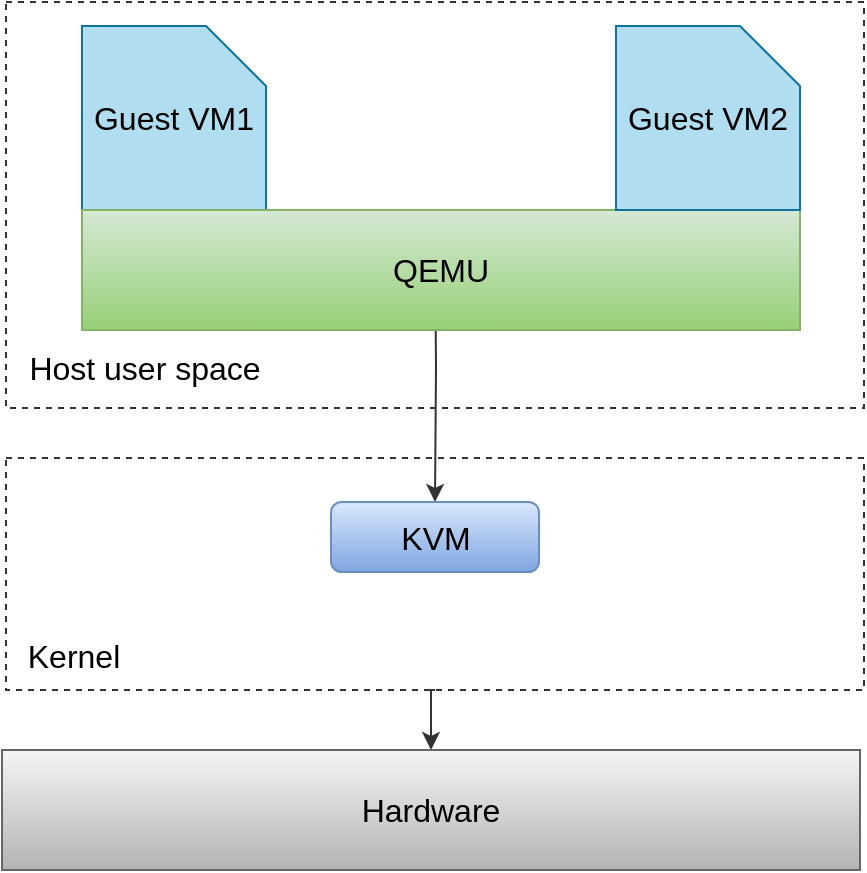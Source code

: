 <mxfile version="19.0.1" type="google"><diagram id="1QOGWvgjnIA6tVybr6u9" name="Page-1"><mxGraphModel grid="0" page="1" gridSize="10" guides="1" tooltips="1" connect="1" arrows="1" fold="1" pageScale="1" pageWidth="1100" pageHeight="1700" math="0" shadow="0"><root><mxCell id="0"/><mxCell id="1" parent="0"/><mxCell id="FWj2S3B8LP1RzFjlesmH-13" style="edgeStyle=orthogonalEdgeStyle;rounded=0;orthogonalLoop=1;jettySize=auto;html=1;exitX=0.5;exitY=1;exitDx=0;exitDy=0;fontSize=16;strokeColor=none;" edge="1" parent="1" target="FWj2S3B8LP1RzFjlesmH-7"><mxGeometry relative="1" as="geometry"><mxPoint x="541.5" y="316" as="sourcePoint"/></mxGeometry></mxCell><mxCell id="FWj2S3B8LP1RzFjlesmH-15" style="edgeStyle=orthogonalEdgeStyle;rounded=0;orthogonalLoop=1;jettySize=auto;html=1;exitX=0.5;exitY=1;exitDx=0;exitDy=0;entryX=0.5;entryY=0;entryDx=0;entryDy=0;fontSize=16;strokeColor=#333333;" edge="1" parent="1" target="FWj2S3B8LP1RzFjlesmH-7"><mxGeometry relative="1" as="geometry"><mxPoint x="541.5" y="316" as="sourcePoint"/></mxGeometry></mxCell><mxCell id="FWj2S3B8LP1RzFjlesmH-11" style="edgeStyle=orthogonalEdgeStyle;rounded=0;orthogonalLoop=1;jettySize=auto;html=1;exitX=0.5;exitY=1;exitDx=0;exitDy=0;entryX=0.5;entryY=0;entryDx=0;entryDy=0;fontSize=16;strokeColor=#333333;" edge="1" parent="1" source="FWj2S3B8LP1RzFjlesmH-4" target="FWj2S3B8LP1RzFjlesmH-10"><mxGeometry relative="1" as="geometry"/></mxCell><mxCell id="FWj2S3B8LP1RzFjlesmH-4" value="" style="rounded=0;whiteSpace=wrap;html=1;dashed=1;fillColor=none;strokeColor=#333333;" vertex="1" parent="1"><mxGeometry x="327" y="429" width="429" height="116" as="geometry"/></mxCell><mxCell id="FWj2S3B8LP1RzFjlesmH-7" value="&lt;font style=&quot;font-size: 16px;&quot;&gt;KVM&lt;/font&gt;" style="rounded=1;whiteSpace=wrap;html=1;fillColor=#dae8fc;strokeColor=#6c8ebf;gradientColor=#7ea6e0;" vertex="1" parent="1"><mxGeometry x="489.5" y="451" width="104" height="35" as="geometry"/></mxCell><mxCell id="FWj2S3B8LP1RzFjlesmH-9" value="&lt;font style=&quot;font-size: 16px;&quot;&gt;Kernel&lt;/font&gt;" style="text;html=1;strokeColor=none;fillColor=none;align=center;verticalAlign=middle;whiteSpace=wrap;rounded=0;" vertex="1" parent="1"><mxGeometry x="331" y="513" width="60" height="30" as="geometry"/></mxCell><mxCell id="FWj2S3B8LP1RzFjlesmH-10" value="Hardware" style="rounded=0;whiteSpace=wrap;html=1;fontSize=16;fillColor=#f5f5f5;strokeColor=#666666;gradientColor=#b3b3b3;" vertex="1" parent="1"><mxGeometry x="325" y="575" width="429" height="60" as="geometry"/></mxCell><mxCell id="FWj2S3B8LP1RzFjlesmH-16" value="" style="rounded=0;whiteSpace=wrap;html=1;fontSize=16;strokeColor=#333333;fillColor=none;dashed=1;" vertex="1" parent="1"><mxGeometry x="327" y="201" width="429" height="203" as="geometry"/></mxCell><mxCell id="FWj2S3B8LP1RzFjlesmH-17" value="Host user space" style="text;html=1;strokeColor=none;fillColor=none;align=center;verticalAlign=middle;whiteSpace=wrap;rounded=0;dashed=1;fontSize=16;" vertex="1" parent="1"><mxGeometry x="331" y="369" width="131" height="30" as="geometry"/></mxCell><mxCell id="FWj2S3B8LP1RzFjlesmH-18" value="&lt;font style=&quot;font-size: 16px;&quot;&gt;Guest VM1&lt;/font&gt;" style="shape=card;whiteSpace=wrap;html=1;direction=south;fillColor=#b1ddf0;strokeColor=#10739e;" vertex="1" parent="1"><mxGeometry x="365" y="213" width="92" height="92" as="geometry"/></mxCell><mxCell id="FWj2S3B8LP1RzFjlesmH-19" value="&lt;font style=&quot;font-size: 16px;&quot;&gt;QEMU&lt;/font&gt;" style="rounded=0;whiteSpace=wrap;html=1;fillColor=#d5e8d4;strokeColor=#82b366;gradientColor=#97d077;" vertex="1" parent="1"><mxGeometry x="365" y="305" width="359" height="60" as="geometry"/></mxCell><mxCell id="FWj2S3B8LP1RzFjlesmH-21" value="&lt;font style=&quot;font-size: 16px;&quot;&gt;Guest VM2&lt;/font&gt;" style="shape=card;whiteSpace=wrap;html=1;direction=south;fillColor=#b1ddf0;strokeColor=#10739e;" vertex="1" parent="1"><mxGeometry x="632" y="213" width="92" height="92" as="geometry"/></mxCell></root></mxGraphModel></diagram></mxfile>